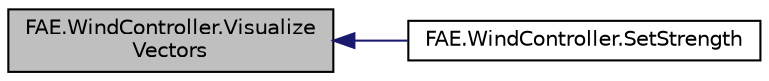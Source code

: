 digraph "FAE.WindController.VisualizeVectors"
{
  edge [fontname="Helvetica",fontsize="10",labelfontname="Helvetica",labelfontsize="10"];
  node [fontname="Helvetica",fontsize="10",shape=record];
  rankdir="LR";
  Node4 [label="FAE.WindController.Visualize\lVectors",height=0.2,width=0.4,color="black", fillcolor="grey75", style="filled", fontcolor="black"];
  Node4 -> Node5 [dir="back",color="midnightblue",fontsize="10",style="solid",fontname="Helvetica"];
  Node5 [label="FAE.WindController.SetStrength",height=0.2,width=0.4,color="black", fillcolor="white", style="filled",URL="$class_f_a_e_1_1_wind_controller.html#a720b396510bc65c88834be791098829a",tooltip="Set the wind strength "];
}
